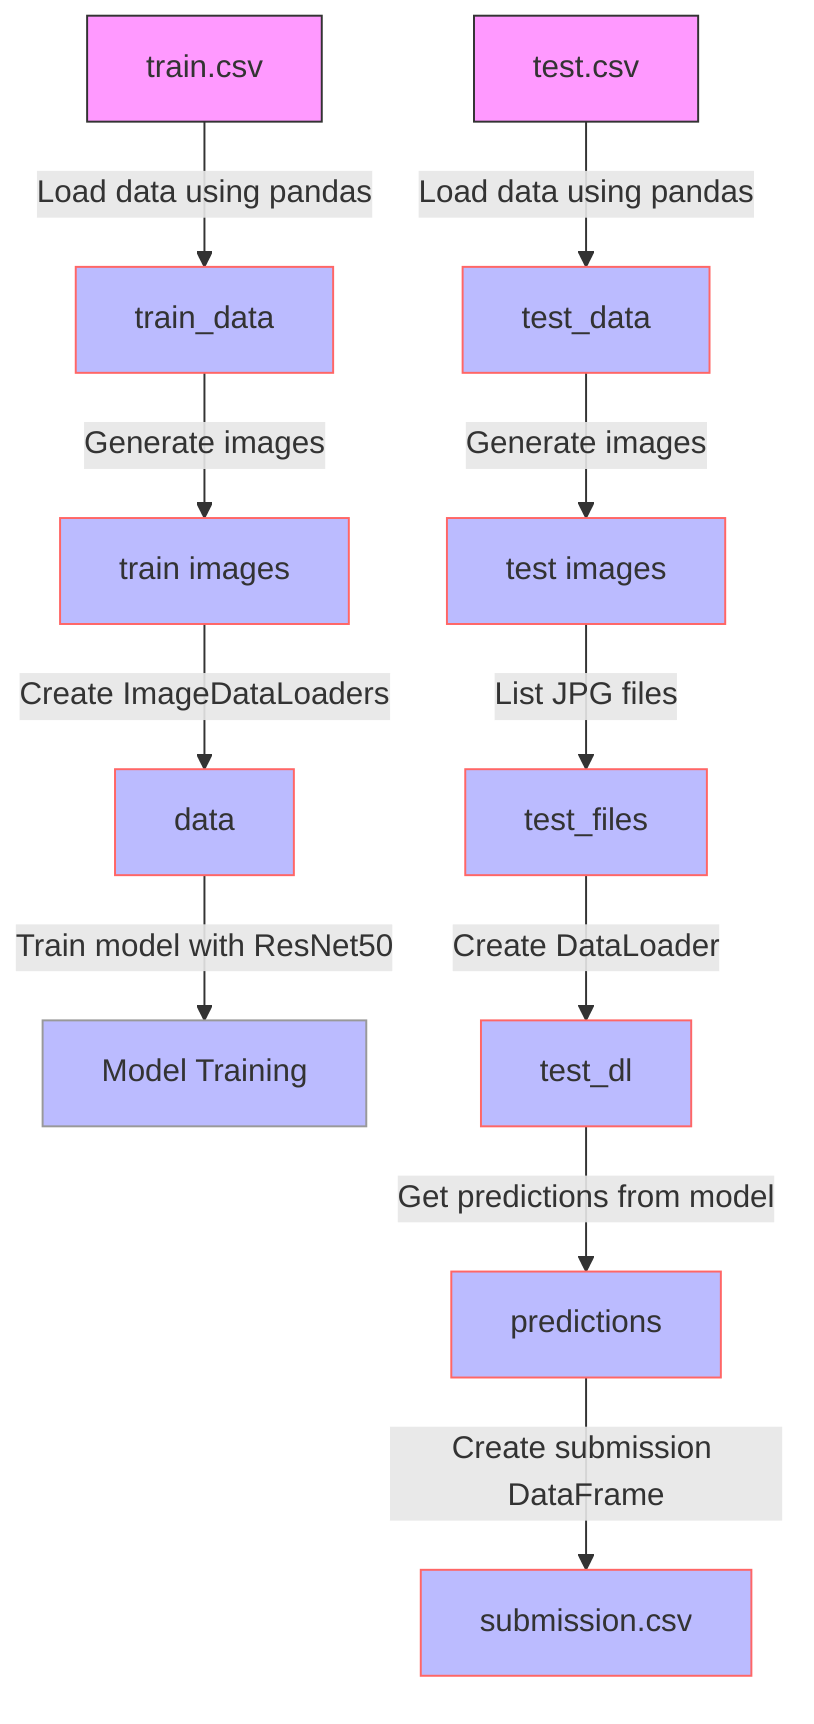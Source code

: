 flowchart TD
    A["train.csv"] -->|Load data using pandas| B["train_data"]
    C["test.csv"] -->|Load data using pandas| D["test_data"]
    B -->|Generate images| E["train images"]
    D -->|Generate images| F["test images"]
    E -->|Create ImageDataLoaders| G["data"]
    G -->|Train model with ResNet50| H["Model Training"]
    F -->|List JPG files| I["test_files"]
    I -->|Create DataLoader| J["test_dl"]
    J -->|Get predictions from model| K["predictions"]
    K -->|Create submission DataFrame| L["submission.csv"]

    classDef dataSource fill:#f9f,stroke:#333,stroke-width:1px;
    classDef dataVariable fill:#bbf,stroke:#f66,stroke-width:1px;
    classDef process fill:#bbf,stroke:#999,stroke-width:1px;

    class A,C dataSource;
    class B,D,E,F,G,I,J,K,L dataVariable;
    class H process;